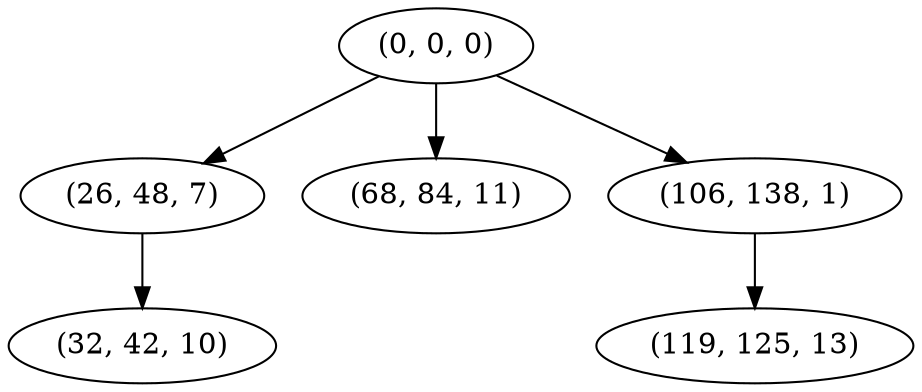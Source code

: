 digraph tree {
    "(0, 0, 0)";
    "(26, 48, 7)";
    "(32, 42, 10)";
    "(68, 84, 11)";
    "(106, 138, 1)";
    "(119, 125, 13)";
    "(0, 0, 0)" -> "(26, 48, 7)";
    "(0, 0, 0)" -> "(68, 84, 11)";
    "(0, 0, 0)" -> "(106, 138, 1)";
    "(26, 48, 7)" -> "(32, 42, 10)";
    "(106, 138, 1)" -> "(119, 125, 13)";
}
